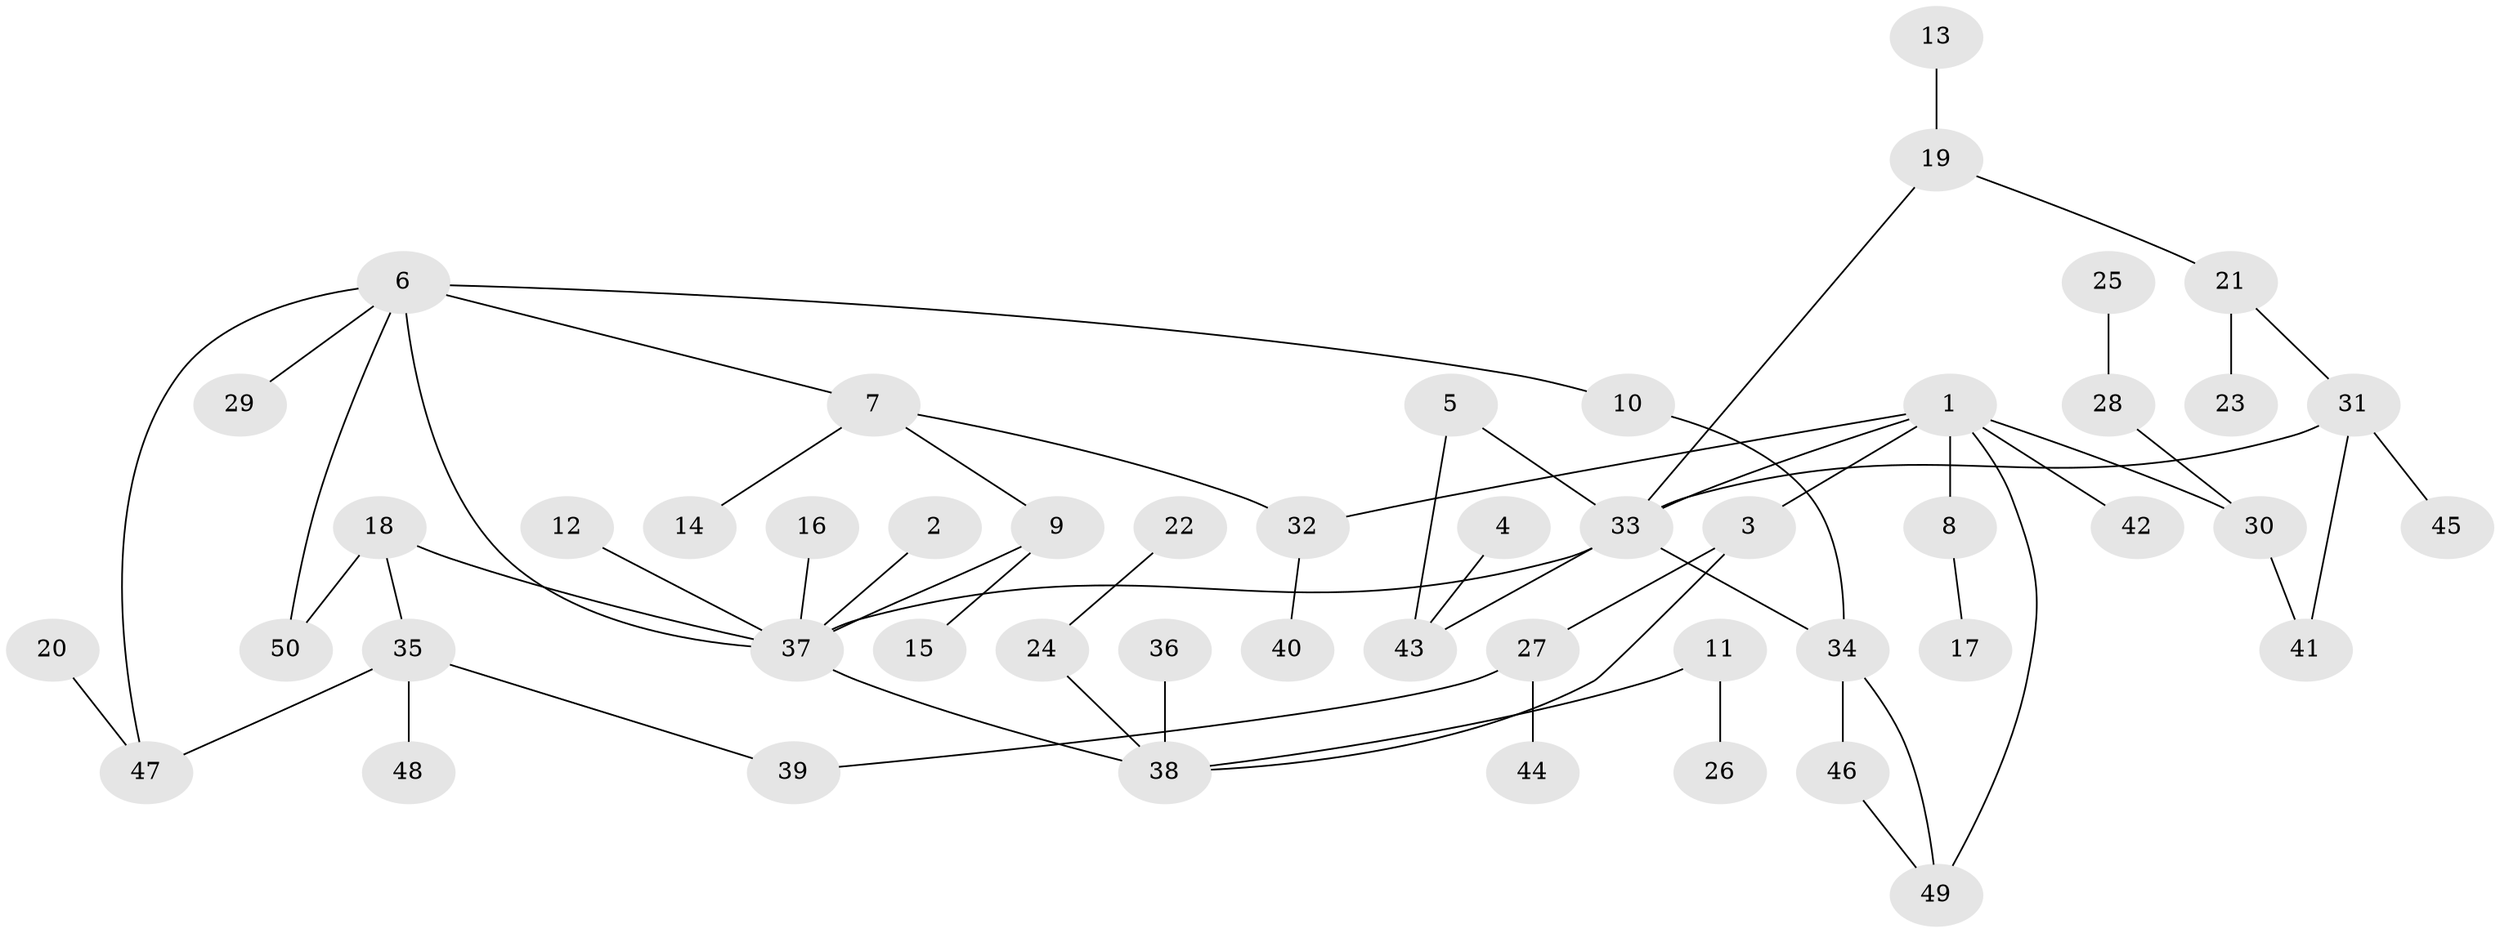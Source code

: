 // original degree distribution, {5: 0.04, 7: 0.02, 10: 0.01, 2: 0.27, 4: 0.08, 3: 0.17, 1: 0.41}
// Generated by graph-tools (version 1.1) at 2025/25/03/09/25 03:25:34]
// undirected, 50 vertices, 61 edges
graph export_dot {
graph [start="1"]
  node [color=gray90,style=filled];
  1;
  2;
  3;
  4;
  5;
  6;
  7;
  8;
  9;
  10;
  11;
  12;
  13;
  14;
  15;
  16;
  17;
  18;
  19;
  20;
  21;
  22;
  23;
  24;
  25;
  26;
  27;
  28;
  29;
  30;
  31;
  32;
  33;
  34;
  35;
  36;
  37;
  38;
  39;
  40;
  41;
  42;
  43;
  44;
  45;
  46;
  47;
  48;
  49;
  50;
  1 -- 3 [weight=1.0];
  1 -- 8 [weight=1.0];
  1 -- 30 [weight=1.0];
  1 -- 32 [weight=1.0];
  1 -- 33 [weight=1.0];
  1 -- 42 [weight=1.0];
  1 -- 49 [weight=1.0];
  2 -- 37 [weight=1.0];
  3 -- 27 [weight=1.0];
  3 -- 38 [weight=1.0];
  4 -- 43 [weight=1.0];
  5 -- 33 [weight=1.0];
  5 -- 43 [weight=1.0];
  6 -- 7 [weight=1.0];
  6 -- 10 [weight=1.0];
  6 -- 29 [weight=1.0];
  6 -- 37 [weight=1.0];
  6 -- 47 [weight=1.0];
  6 -- 50 [weight=1.0];
  7 -- 9 [weight=1.0];
  7 -- 14 [weight=1.0];
  7 -- 32 [weight=1.0];
  8 -- 17 [weight=1.0];
  9 -- 15 [weight=1.0];
  9 -- 37 [weight=1.0];
  10 -- 34 [weight=1.0];
  11 -- 26 [weight=1.0];
  11 -- 38 [weight=1.0];
  12 -- 37 [weight=1.0];
  13 -- 19 [weight=1.0];
  16 -- 37 [weight=1.0];
  18 -- 35 [weight=1.0];
  18 -- 37 [weight=1.0];
  18 -- 50 [weight=1.0];
  19 -- 21 [weight=1.0];
  19 -- 33 [weight=1.0];
  20 -- 47 [weight=1.0];
  21 -- 23 [weight=1.0];
  21 -- 31 [weight=1.0];
  22 -- 24 [weight=1.0];
  24 -- 38 [weight=1.0];
  25 -- 28 [weight=1.0];
  27 -- 39 [weight=1.0];
  27 -- 44 [weight=1.0];
  28 -- 30 [weight=1.0];
  30 -- 41 [weight=1.0];
  31 -- 33 [weight=1.0];
  31 -- 41 [weight=1.0];
  31 -- 45 [weight=1.0];
  32 -- 40 [weight=1.0];
  33 -- 34 [weight=1.0];
  33 -- 37 [weight=1.0];
  33 -- 43 [weight=1.0];
  34 -- 46 [weight=1.0];
  34 -- 49 [weight=1.0];
  35 -- 39 [weight=1.0];
  35 -- 47 [weight=1.0];
  35 -- 48 [weight=1.0];
  36 -- 38 [weight=1.0];
  37 -- 38 [weight=1.0];
  46 -- 49 [weight=1.0];
}

